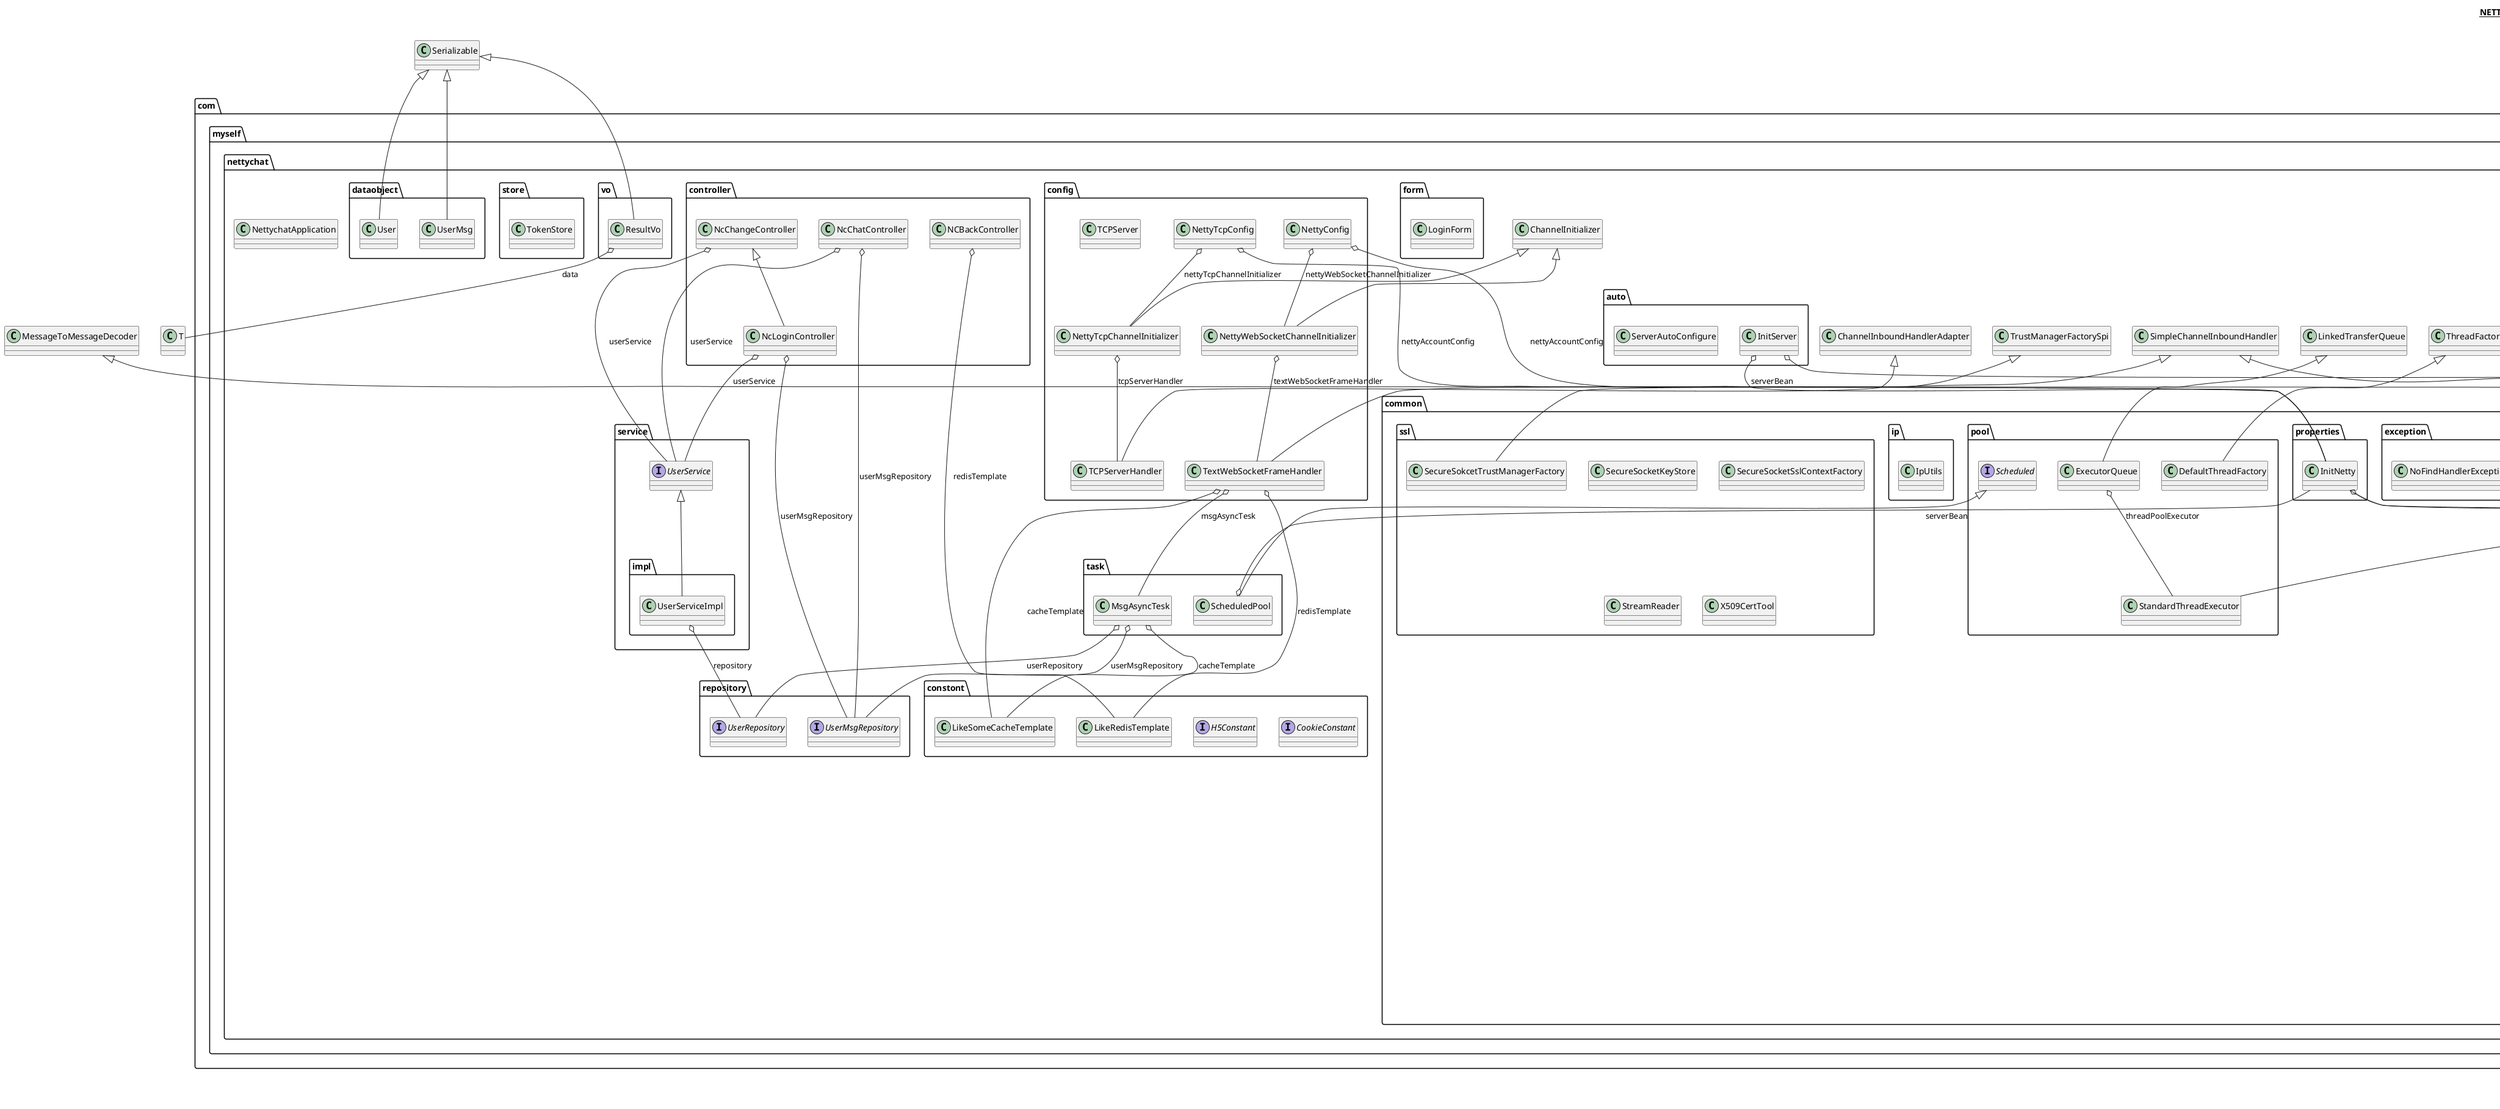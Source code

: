 @startuml

title __NETTYCHAT's Class Diagram__\n

  package com.myself.nettychat {
    package com.myself.nettychat.bootstrap {
      abstract class AbstractBootstrapServer {
      }
    }
  }
  

  package com.myself.nettychat {
    package com.myself.nettychat.bootstrap {
      package com.myself.nettychat.bootstrap.channel {
        abstract class AbstractChannelService {
        }
      }
    }
  }
  

  package com.myself.nettychat {
    package com.myself.nettychat.bootstrap {
      interface BaseApi {
      }
    }
  }
  

  package com.myself.nettychat {
    package com.myself.nettychat.bootstrap {
      interface BaseAuthService {
      }
    }
  }
  

  package com.myself.nettychat {
    package com.myself.nettychat.bootstrap {
      interface BootstrapServer {
      }
    }
  }
  

  package com.myself.nettychat {
    package com.myself.nettychat.bootstrap {
      package com.myself.nettychat.bootstrap.coder {
        class ByteBufToWebSocketFrameEncoder {
        }
      }
    }
  }
  

  package com.myself.nettychat {
    package com.myself.nettychat.common.utils {
      class ByteBufUtil {
      }
    }
  }
  

  package com.myself.nettychat {
    package com.myself.nettychat.common.utils {
      class CRC16MySelf {
      }
    }
  }
  

  package com.myself.nettychat {
    package com.myself.nettychat.bootstrap {
      package com.myself.nettychat.bootstrap.channel {
        package com.myself.nettychat.bootstrap.channel.cache {
          class CacheMap {
          }
        }
      }
    }
  }
  

  package com.myself.nettychat {
    package com.myself.nettychat.common.utils {
      class CallBackMessage {
      }
    }
  }
  

  package com.myself.nettychat {
    package com.myself.nettychat.bootstrap {
      interface ChannelService {
      }
    }
  }
  

  package com.myself.nettychat {
    package com.myself.nettychat.common.mqtts {
      abstract class ClientMqttHandlerService {
      }
    }
  }
  

  package com.myself.nettychat {
    package com.myself.nettychat.bootstrap {
      package com.myself.nettychat.bootstrap.channel {
        class ClientSessionService {
        }
      }
    }
  }
  

  package com.myself.nettychat {
    package com.myself.nettychat.common.enums {
      enum ConfirmStatus {
      }
    }
  }
  

  package com.myself.nettychat {
    package com.myself.nettychat.common.exception {
      class ConnectionException {
      }
    }
  }
  

  package com.myself.nettychat {
    package com.myself.nettychat.common.utils {
      class Const {
      }
    }
  }
  

  package com.myself.nettychat {
    package com.myself.nettychat.constont {
      interface CookieConstant {
      }
    }
  }
  

  package com.myself.nettychat {
    package com.myself.nettychat.common.utils {
      class CookieUtil {
      }
    }
  }
  

  package com.myself.nettychat {
    package com.myself.nettychat.common.utils {
      class DataResction {
      }
    }
  }
  

  package com.myself.nettychat {
    package com.myself.nettychat.common.utils {
      class DataValida {
      }
    }
  }
  

  package com.myself.nettychat {
    class DefaultAutoService {
    }
  }
  

  package com.myself.nettychat {
    package com.myself.nettychat.bootstrap {
      package com.myself.nettychat.bootstrap.handler {
        class DefaultMqttHandler {
        }
      }
    }
  }
  

  package com.myself.nettychat {
    package com.myself.nettychat.common.pool {
      class DefaultThreadFactory {
      }
    }
  }
  

  package com.myself.nettychat {
    package com.myself.nettychat.common.pool {
      class ExecutorQueue {
      }
    }
  }
  

  package com.myself.nettychat {
    package com.myself.nettychat.constont {
      interface H5Constant {
      }
    }
  }
  

  package com.myself.nettychat {
    package com.myself.nettychat.common.utils {
      class IdWorker {
      }
    }
  }
  

  package com.myself.nettychat {
    package com.myself.nettychat.common.properties {
      class InitNetty {
      }
    }
  }
  

  package com.myself.nettychat {
    package com.myself.nettychat.auto {
      class InitServer {
      }
    }
  }
  

  package com.myself.nettychat {
    package com.myself.nettychat.common.ip {
      class IpUtils {
      }
    }
  }
  

  package com.myself.nettychat {
    package com.myself.nettychat.constont {
      class LikeRedisTemplate {
      }
    }
  }
  

  package com.myself.nettychat {
    package com.myself.nettychat.constont {
      class LikeSomeCacheTemplate {
      }
    }
  }
  

  package com.myself.nettychat {
    package com.myself.nettychat.form {
      class LoginForm {
      }
    }
  }
  

  package com.myself.nettychat {
    package com.myself.nettychat.common.utils {
      class MessageId {
      }
    }
  }
  

  package com.myself.nettychat {
    package com.myself.nettychat.bootstrap {
      package com.myself.nettychat.bootstrap.bean {
        class MqttChannel {
        }
      }
    }
  }
  

  package com.myself.nettychat {
    package com.myself.nettychat.bootstrap {
      package com.myself.nettychat.bootstrap.channel {
        class MqttChannelService {
        }
      }
    }
  }
  

  package com.myself.nettychat {
    package com.myself.nettychat.common.mqtts {
      abstract class MqttHander {
      }
    }
  }
  

  package com.myself.nettychat {
    package com.myself.nettychat.common.mqtts {
      interface MqttHandlerIntf {
      }
    }
  }
  

  package com.myself.nettychat {
    package com.myself.nettychat.bootstrap {
      package com.myself.nettychat.bootstrap.channel {
        class MqttHandlerService {
        }
      }
    }
  }
  

  package com.myself.nettychat {
    package com.myself.nettychat.task {
      class MsgAsyncTesk {
      }
    }
  }
  

  package com.myself.nettychat {
    package com.myself.nettychat.controller {
      class NCBackController {
      }
    }
  }
  

  package com.myself.nettychat {
    package com.myself.nettychat.controller {
      class NcChangeController {
      }
    }
  }
  

  package com.myself.nettychat {
    package com.myself.nettychat.controller {
      class NcChatController {
      }
    }
  }
  

  package com.myself.nettychat {
    package com.myself.nettychat.controller {
      class NcLoginController {
      }
    }
  }
  

  package com.myself.nettychat {
    package com.myself.nettychat.bootstrap {
      class NettyBootstrapServer {
      }
    }
  }
  

  package com.myself.nettychat {
    package com.myself.nettychat.config {
      class NettyConfig {
      }
    }
  }
  

  package com.myself.nettychat {
    package com.myself.nettychat.config {
      class NettyTcpChannelInitializer {
      }
    }
  }
  

  package com.myself.nettychat {
    package com.myself.nettychat.config {
      class NettyTcpConfig {
      }
    }
  }
  

  package com.myself.nettychat {
    package com.myself.nettychat.config {
      class NettyWebSocketChannelInitializer {
      }
    }
  }
  

  package com.myself.nettychat {
    class NettychatApplication {
    }
  }
  

  package com.myself.nettychat {
    package com.myself.nettychat.common.exception {
      class NoFindHandlerException {
      }
    }
  }
  

  package com.myself.nettychat {
    package com.myself.nettychat.common.enums {
      enum ProtocolEnum {
      }
    }
  }
  

  package com.myself.nettychat {
    package com.myself.nettychat.bootstrap {
      package com.myself.nettychat.bootstrap.channel {
        class PublishApiSevice {
        }
      }
    }
  }
  

  package com.myself.nettychat {
    package com.myself.nettychat.common.enums {
      enum QosStatus {
      }
    }
  }
  

  package com.myself.nettychat {
    package com.myself.nettychat.common.utils {
      class RandomNameUtil {
      }
    }
  }
  

  package com.myself.nettychat {
    package com.myself.nettychat.common.utils {
      class RemotingUtil {
      }
    }
  }
  

  package com.myself.nettychat {
    package com.myself.nettychat.common.utils {
      class ResultVOUtil {
      }
    }
  }
  

  package com.myself.nettychat {
    package com.myself.nettychat.vo {
      class ResultVo {
      }
    }
  }
  

  package com.myself.nettychat {
    package com.myself.nettychat.bootstrap {
      package com.myself.nettychat.bootstrap.bean {
        class RetainMessage {
        }
      }
    }
  }
  

  package com.myself.nettychat {
    package com.myself.nettychat.bootstrap {
      package com.myself.nettychat.bootstrap.scan {
        class SacnScheduled {
        }
      }
    }
  }
  

  package com.myself.nettychat {
    package com.myself.nettychat.bootstrap {
      package com.myself.nettychat.bootstrap.scan {
        abstract class ScanRunnable {
        }
      }
    }
  }
  

  package com.myself.nettychat {
    package com.myself.nettychat.common.pool {
      interface Scheduled {
      }
    }
  }
  

  package com.myself.nettychat {
    package com.myself.nettychat.task {
      class ScheduledPool {
      }
    }
  }
  

  package com.myself.nettychat {
    package com.myself.nettychat.common.ssl {
      class SecureSocketKeyStore {
      }
    }
  }
  

  package com.myself.nettychat {
    package com.myself.nettychat.common.ssl {
      class SecureSocketSslContextFactory {
      }
    }
  }
  

  package com.myself.nettychat {
    package com.myself.nettychat.common.ssl {
      class SecureSokcetTrustManagerFactory {
      }
    }
  }
  

  package com.myself.nettychat {
    package com.myself.nettychat.bootstrap {
      package com.myself.nettychat.bootstrap.bean {
        class SendMqttMessage {
        }
      }
    }
  }
  

  package com.myself.nettychat {
    package com.myself.nettychat.common.utils {
      class SendUtil {
      }
    }
  }
  

  package com.myself.nettychat {
    package com.myself.nettychat.auto {
      class ServerAutoConfigure {
      }
    }
  }
  

  package com.myself.nettychat {
    package com.myself.nettychat.common.mqtts {
      abstract class ServerMqttHandlerService {
      }
    }
  }
  

  package com.myself.nettychat {
    package com.myself.nettychat.bootstrap {
      package com.myself.nettychat.bootstrap.bean {
        class SessionMessage {
        }
      }
    }
  }
  

  package com.myself.nettychat {
    package com.myself.nettychat.common.enums {
      enum SessionStatus {
      }
    }
  }
  

  package com.myself.nettychat {
    package com.myself.nettychat.common.utils {
      class SpringBeanUtils {
      }
    }
  }
  

  package com.myself.nettychat {
    package com.myself.nettychat.common.pool {
      class StandardThreadExecutor {
      }
    }
  }
  

  package com.myself.nettychat {
    package com.myself.nettychat.common.ssl {
      class StreamReader {
      }
    }
  }
  

  package com.myself.nettychat {
    package com.myself.nettychat.common.utils {
      class StringUtil {
      }
    }
  }
  

  package com.myself.nettychat {
    package com.myself.nettychat.common.enums {
      enum SubStatus {
      }
    }
  }
  

  package com.myself.nettychat {
    package com.myself.nettychat.config {
      class TCPServer {
      }
    }
  }
  

  package com.myself.nettychat {
    package com.myself.nettychat.config {
      class TCPServerHandler {
      }
    }
  }
  

  package com.myself.nettychat {
    package com.myself.nettychat.config {
      class TextWebSocketFrameHandler {
      }
    }
  }
  

  package com.myself.nettychat {
    package com.myself.nettychat.store {
      class TokenStore {
      }
    }
  }
  

  package com.myself.nettychat {
    package com.myself.nettychat.dataobject {
      class User {
      }
    }
  }
  

  package com.myself.nettychat {
    package com.myself.nettychat.dataobject {
      class UserMsg {
      }
    }
  }
  

  package com.myself.nettychat {
    package com.myself.nettychat.repository {
      interface UserMsgRepository {
      }
    }
  }
  

  package com.myself.nettychat {
    package com.myself.nettychat.repository {
      interface UserRepository {
      }
    }
  }
  

  package com.myself.nettychat {
    package com.myself.nettychat.service {
      interface UserService {
      }
    }
  }
  

  package com.myself.nettychat {
    package com.myself.nettychat.service {
      package com.myself.nettychat.service.impl {
        class UserServiceImpl {
        }
      }
    }
  }
  

  package com.myself.nettychat {
    package com.myself.nettychat.bootstrap {
      package com.myself.nettychat.bootstrap.coder {
        class WebSocketFrameToByteBufDecoder {
        }
      }
    }
  }
  

  package com.myself.nettychat {
    package com.myself.nettychat.bootstrap {
      package com.myself.nettychat.bootstrap.bean {
        class WillMeaasge {
        }
      }
    }
  }
  

  package com.myself.nettychat {
    package com.myself.nettychat.bootstrap {
      package com.myself.nettychat.bootstrap.channel {
        class WillService {
        }
      }
    }
  }
  

  package com.myself.nettychat {
    package com.myself.nettychat.common.ssl {
      class X509CertTool {
      }
    }
  }
  

  package com.myself.nettychat {
    package com.myself.nettychat.common.zookeeper {
      interface ZkStateListener {
      }
    }
  }
  

  package com.myself.nettychat {
    package com.myself.nettychat.common.zookeeper {
      class ZkUtils {
      }
    }
  }
  

  package com.myself.nettychat {
    package com.myself.nettychat.common.zookeeper {
      class testZk {
      }
    }
  }
  

  AbstractBootstrapServer -up-|> BootstrapServer
  AbstractChannelService -up-|> ChannelService
  AbstractChannelService -up-|> BaseApi
  AbstractChannelService -up-|> PublishApiSevice
  ByteBufToWebSocketFrameEncoder -up-|> MessageToMessageEncoder
  ClientMqttHandlerService -up-|> MqttHandlerIntf
  DefaultAutoService -up-|> BaseAuthService
  DefaultMqttHandler -up-|> MqttHander
  DefaultMqttHandler o-- MqttHandlerIntf : mqttHandlerApi
  DefaultMqttHandler o-- ChannelService : channelService
  DefaultThreadFactory -up-|> ThreadFactory
  ExecutorQueue -up-|> LinkedTransferQueue
  ExecutorQueue o-- StandardThreadExecutor : threadPoolExecutor
  InitNetty o-- ProtocolEnum : protocol
  InitServer o-- InitNetty : serverBean
  InitServer o-- BootstrapServer : bootstrapServer
  MqttChannel o-- SubStatus : subStatus
  MqttChannel o-- SessionStatus : sessionStatus
  MqttChannelService -up-|> AbstractChannelService
  MqttChannelService o-- ClientSessionService : clientSessionService
  MqttChannelService o-- WillService : willService
  MqttChannelService o-- ScanRunnable : scanRunnable
  MqttHander -up-|> SimpleChannelInboundHandler
  MqttHander o-- MqttHandlerIntf : mqttHandlerApi
  MqttHandlerService -up-|> BaseApi
  MqttHandlerService -up-|> ServerMqttHandlerService
  MqttHandlerService o-- ChannelService : mqttChannelService
  MqttHandlerService o-- BaseAuthService : baseAuthService
  MsgAsyncTesk o-- LikeSomeCacheTemplate : cacheTemplate
  MsgAsyncTesk o-- UserMsgRepository : userMsgRepository
  MsgAsyncTesk o-- UserRepository : userRepository
  NCBackController o-- LikeRedisTemplate : redisTemplate
  NcChangeController o-- UserService : userService
  NcChatController o-- UserMsgRepository : userMsgRepository
  NcChatController o-- UserService : userService
  NcLoginController -up-|> NcChangeController
  NcLoginController o-- UserService : userService
  NcLoginController o-- UserMsgRepository : userMsgRepository
  NettyBootstrapServer -up-|> AbstractBootstrapServer
  NettyBootstrapServer o-- InitNetty : serverBean
  NettyConfig o-- InitNetty : nettyAccountConfig
  NettyConfig o-- NettyWebSocketChannelInitializer : nettyWebSocketChannelInitializer
  NettyTcpChannelInitializer -up-|> ChannelInitializer
  NettyTcpChannelInitializer o-- TCPServerHandler : tcpServerHandler
  NettyTcpConfig o-- InitNetty : nettyAccountConfig
  NettyTcpConfig o-- NettyTcpChannelInitializer : nettyTcpChannelInitializer
  NettyWebSocketChannelInitializer -up-|> ChannelInitializer
  NettyWebSocketChannelInitializer o-- TextWebSocketFrameHandler : textWebSocketFrameHandler
  PublishApiSevice o-- ScanRunnable : scanRunnable
  ResultVo -up-|> Serializable
  ResultVo o-- T : data
  SacnScheduled -up-|> ScanRunnable
  ScanRunnable -up-|> Runnable
  ScheduledPool -up-|> Scheduled
  ScheduledPool o-- InitNetty : serverBean
  SecureSokcetTrustManagerFactory -up-|> TrustManagerFactorySpi
  SendMqttMessage o-- ConfirmStatus : confirmStatus
  ServerMqttHandlerService -up-|> MqttHandlerIntf
  SpringBeanUtils -up-|> ApplicationContextAware
  StandardThreadExecutor -up-|> ThreadPoolExecutor
  TCPServerHandler -up-|> ChannelInboundHandlerAdapter
  TextWebSocketFrameHandler -up-|> SimpleChannelInboundHandler
  TextWebSocketFrameHandler o-- LikeRedisTemplate : redisTemplate
  TextWebSocketFrameHandler o-- LikeSomeCacheTemplate : cacheTemplate
  TextWebSocketFrameHandler o-- MsgAsyncTesk : msgAsyncTesk
  User -up-|> Serializable
  UserMsg -up-|> Serializable
  UserServiceImpl -up-|> UserService
  UserServiceImpl o-- UserRepository : repository
  WebSocketFrameToByteBufDecoder -up-|> MessageToMessageDecoder
  WillService -up-|> BaseApi
  WillService o-- ChannelService : channelService


right footer


PlantUML diagram generated by SketchIt! (https://bitbucket.org/pmesmeur/sketch.it)
For more information about this tool, please contact philippe.mesmeur@gmail.com
endfooter

@enduml
